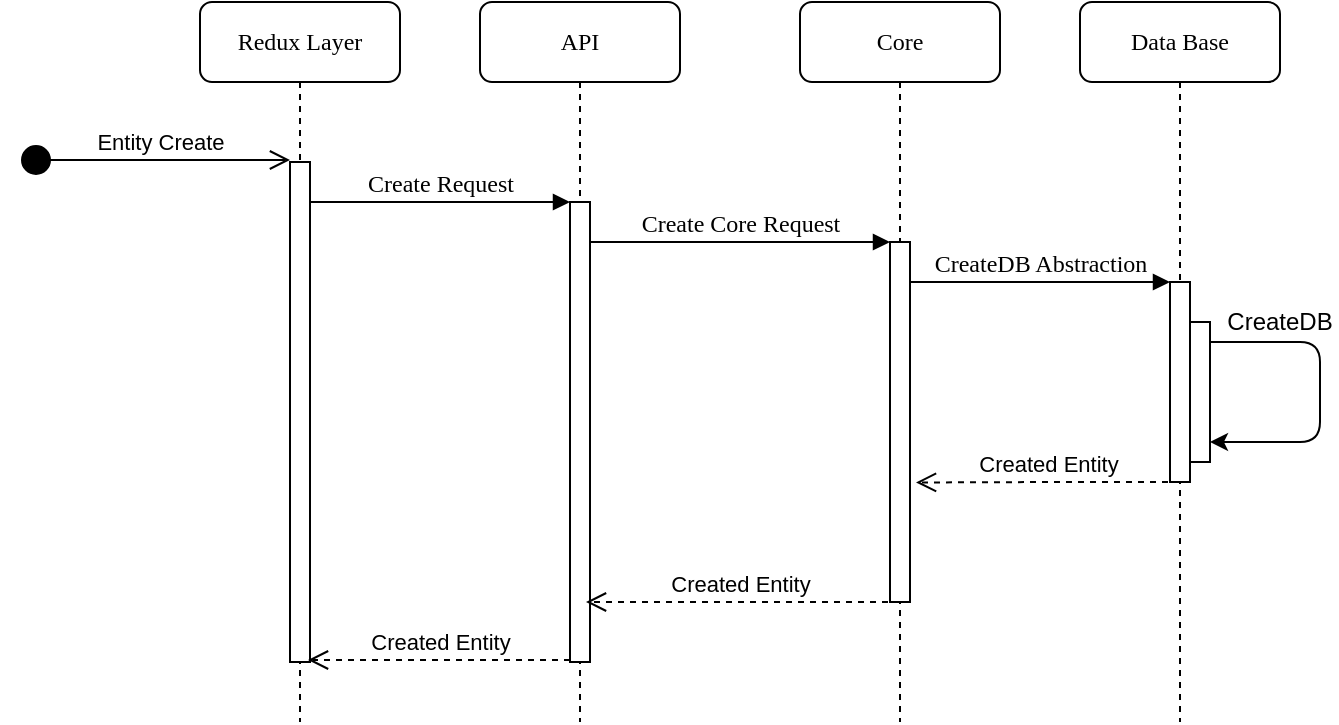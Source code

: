 <mxfile version="10.7.3" type="google"><diagram name="Page-1" id="13e1069c-82ec-6db2-03f1-153e76fe0fe0"><mxGraphModel dx="1220" dy="698" grid="1" gridSize="10" guides="1" tooltips="1" connect="1" arrows="1" fold="1" page="1" pageScale="1" pageWidth="1100" pageHeight="850" background="#ffffff" math="0" shadow="0"><root><mxCell id="0"/><mxCell id="1" parent="0"/><mxCell id="3kbmDnCym_d86CqYumV--25" value="API&lt;br&gt;" style="shape=umlLifeline;perimeter=lifelinePerimeter;whiteSpace=wrap;html=1;container=1;collapsible=0;recursiveResize=0;outlineConnect=0;rounded=1;shadow=0;comic=0;labelBackgroundColor=none;strokeColor=#000000;strokeWidth=1;fillColor=#FFFFFF;fontFamily=Verdana;fontSize=12;fontColor=#000000;align=center;" vertex="1" parent="1"><mxGeometry x="240" y="80" width="100" height="360" as="geometry"/></mxCell><mxCell id="3kbmDnCym_d86CqYumV--26" value="" style="html=1;points=[];perimeter=orthogonalPerimeter;rounded=0;shadow=0;comic=0;labelBackgroundColor=none;strokeColor=#000000;strokeWidth=1;fillColor=#FFFFFF;fontFamily=Verdana;fontSize=12;fontColor=#000000;align=center;" vertex="1" parent="3kbmDnCym_d86CqYumV--25"><mxGeometry x="45" y="100" width="10" height="230" as="geometry"/></mxCell><mxCell id="3kbmDnCym_d86CqYumV--27" value="Core&lt;br&gt;" style="shape=umlLifeline;perimeter=lifelinePerimeter;whiteSpace=wrap;html=1;container=1;collapsible=0;recursiveResize=0;outlineConnect=0;rounded=1;shadow=0;comic=0;labelBackgroundColor=none;strokeColor=#000000;strokeWidth=1;fillColor=#FFFFFF;fontFamily=Verdana;fontSize=12;fontColor=#000000;align=center;" vertex="1" parent="1"><mxGeometry x="400" y="80" width="100" height="360" as="geometry"/></mxCell><mxCell id="3kbmDnCym_d86CqYumV--28" value="" style="html=1;points=[];perimeter=orthogonalPerimeter;rounded=0;shadow=0;comic=0;labelBackgroundColor=none;strokeColor=#000000;strokeWidth=1;fillColor=#FFFFFF;fontFamily=Verdana;fontSize=12;fontColor=#000000;align=center;" vertex="1" parent="3kbmDnCym_d86CqYumV--27"><mxGeometry x="45" y="120" width="10" height="180" as="geometry"/></mxCell><mxCell id="3kbmDnCym_d86CqYumV--29" value="Data Base&lt;br&gt;" style="shape=umlLifeline;perimeter=lifelinePerimeter;whiteSpace=wrap;html=1;container=1;collapsible=0;recursiveResize=0;outlineConnect=0;rounded=1;shadow=0;comic=0;labelBackgroundColor=none;strokeColor=#000000;strokeWidth=1;fillColor=#FFFFFF;fontFamily=Verdana;fontSize=12;fontColor=#000000;align=center;" vertex="1" parent="1"><mxGeometry x="540" y="80" width="100" height="360" as="geometry"/></mxCell><mxCell id="3kbmDnCym_d86CqYumV--30" value="Redux Layer&lt;br&gt;" style="shape=umlLifeline;perimeter=lifelinePerimeter;whiteSpace=wrap;html=1;container=1;collapsible=0;recursiveResize=0;outlineConnect=0;rounded=1;shadow=0;comic=0;labelBackgroundColor=none;strokeColor=#000000;strokeWidth=1;fillColor=#FFFFFF;fontFamily=Verdana;fontSize=12;fontColor=#000000;align=center;" vertex="1" parent="1"><mxGeometry x="100" y="80" width="100" height="360" as="geometry"/></mxCell><mxCell id="3kbmDnCym_d86CqYumV--31" value="" style="html=1;points=[];perimeter=orthogonalPerimeter;rounded=0;shadow=0;comic=0;labelBackgroundColor=none;strokeColor=#000000;strokeWidth=1;fillColor=#FFFFFF;fontFamily=Verdana;fontSize=12;fontColor=#000000;align=center;" vertex="1" parent="3kbmDnCym_d86CqYumV--30"><mxGeometry x="45" y="80" width="10" height="250" as="geometry"/></mxCell><mxCell id="3kbmDnCym_d86CqYumV--32" value="" style="html=1;points=[];perimeter=orthogonalPerimeter;rounded=0;shadow=0;comic=0;labelBackgroundColor=none;strokeColor=#000000;strokeWidth=1;fillColor=#FFFFFF;fontFamily=Verdana;fontSize=12;fontColor=#000000;align=center;" vertex="1" parent="1"><mxGeometry x="585" y="220" width="10" height="100" as="geometry"/></mxCell><mxCell id="3kbmDnCym_d86CqYumV--33" value="CreateDB Abstraction&lt;br&gt;" style="html=1;verticalAlign=bottom;endArrow=block;labelBackgroundColor=none;fontFamily=Verdana;fontSize=12;edgeStyle=elbowEdgeStyle;elbow=vertical;" edge="1" parent="1" source="3kbmDnCym_d86CqYumV--28" target="3kbmDnCym_d86CqYumV--32"><mxGeometry relative="1" as="geometry"><mxPoint x="510" y="220" as="sourcePoint"/><Array as="points"><mxPoint x="460" y="220"/></Array></mxGeometry></mxCell><mxCell id="3kbmDnCym_d86CqYumV--34" value="Create Request&lt;br&gt;" style="html=1;verticalAlign=bottom;endArrow=block;entryX=0;entryY=0;labelBackgroundColor=none;fontFamily=Verdana;fontSize=12;edgeStyle=elbowEdgeStyle;elbow=vertical;" edge="1" parent="1" source="3kbmDnCym_d86CqYumV--31" target="3kbmDnCym_d86CqYumV--26"><mxGeometry relative="1" as="geometry"><mxPoint x="220" y="190" as="sourcePoint"/><Array as="points"><mxPoint x="210" y="180"/></Array><mxPoint as="offset"/></mxGeometry></mxCell><mxCell id="3kbmDnCym_d86CqYumV--35" value="Create Core Request" style="html=1;verticalAlign=bottom;endArrow=block;entryX=0;entryY=0;labelBackgroundColor=none;fontFamily=Verdana;fontSize=12;edgeStyle=elbowEdgeStyle;elbow=vertical;" edge="1" parent="1" source="3kbmDnCym_d86CqYumV--26" target="3kbmDnCym_d86CqYumV--28"><mxGeometry relative="1" as="geometry"><mxPoint x="370" y="200" as="sourcePoint"/><mxPoint as="offset"/></mxGeometry></mxCell><mxCell id="3kbmDnCym_d86CqYumV--36" value="" style="html=1;points=[];perimeter=orthogonalPerimeter;rounded=0;shadow=0;comic=0;labelBackgroundColor=none;strokeColor=#000000;strokeWidth=1;fillColor=#FFFFFF;fontFamily=Verdana;fontSize=12;fontColor=#000000;align=center;" vertex="1" parent="1"><mxGeometry x="595" y="240" width="10" height="70" as="geometry"/></mxCell><mxCell id="3kbmDnCym_d86CqYumV--37" value="CreateDB" style="text;html=1;strokeColor=none;fillColor=none;align=center;verticalAlign=middle;whiteSpace=wrap;rounded=0;" vertex="1" parent="1"><mxGeometry x="620" y="230" width="40" height="20" as="geometry"/></mxCell><mxCell id="3kbmDnCym_d86CqYumV--38" value="" style="endArrow=classic;html=1;entryX=1;entryY=0.857;entryDx=0;entryDy=0;entryPerimeter=0;" edge="1" parent="1" source="3kbmDnCym_d86CqYumV--36" target="3kbmDnCym_d86CqYumV--36"><mxGeometry width="50" height="50" relative="1" as="geometry"><mxPoint x="610" y="250" as="sourcePoint"/><mxPoint x="630" y="310" as="targetPoint"/><Array as="points"><mxPoint x="660" y="250"/><mxPoint x="660" y="300"/></Array></mxGeometry></mxCell><mxCell id="3kbmDnCym_d86CqYumV--39" value="Entity Create" style="html=1;verticalAlign=bottom;startArrow=circle;startFill=1;endArrow=open;startSize=6;endSize=8;" edge="1" parent="1"><mxGeometry x="0.037" width="80" relative="1" as="geometry"><mxPoint x="10" y="159" as="sourcePoint"/><mxPoint x="145" y="159" as="targetPoint"/><mxPoint as="offset"/></mxGeometry></mxCell><mxCell id="3kbmDnCym_d86CqYumV--40" value="Created Entity" style="html=1;verticalAlign=bottom;endArrow=open;dashed=1;endSize=8;entryX=0.9;entryY=0.996;entryDx=0;entryDy=0;entryPerimeter=0;" edge="1" parent="1" target="3kbmDnCym_d86CqYumV--31"><mxGeometry x="-0.008" relative="1" as="geometry"><mxPoint x="285" y="409" as="sourcePoint"/><mxPoint x="170" y="410" as="targetPoint"/><mxPoint as="offset"/></mxGeometry></mxCell><mxCell id="3kbmDnCym_d86CqYumV--41" value="Created Entity" style="html=1;verticalAlign=bottom;endArrow=open;dashed=1;endSize=8;entryX=1.3;entryY=0.668;entryDx=0;entryDy=0;entryPerimeter=0;" edge="1" parent="1" target="3kbmDnCym_d86CqYumV--28"><mxGeometry relative="1" as="geometry"><mxPoint x="590" y="320" as="sourcePoint"/><mxPoint x="510" y="320" as="targetPoint"/><Array as="points"><mxPoint x="530" y="320"/></Array></mxGeometry></mxCell><mxCell id="3kbmDnCym_d86CqYumV--42" value="Created Entity" style="html=1;verticalAlign=bottom;endArrow=open;dashed=1;endSize=8;" edge="1" parent="1"><mxGeometry x="0.019" relative="1" as="geometry"><mxPoint x="450" y="380" as="sourcePoint"/><mxPoint x="293" y="380" as="targetPoint"/><Array as="points"><mxPoint x="370" y="380"/></Array><mxPoint as="offset"/></mxGeometry></mxCell></root></mxGraphModel></diagram></mxfile>